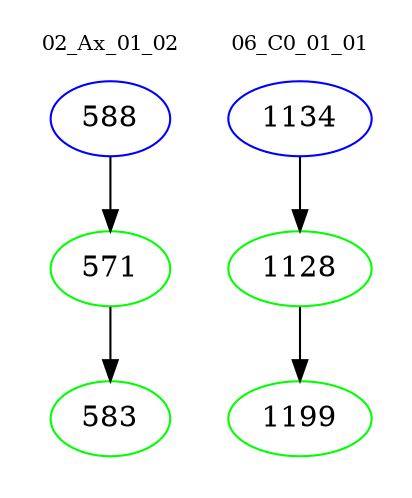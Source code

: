 digraph{
subgraph cluster_0 {
color = white
label = "02_Ax_01_02";
fontsize=10;
T0_588 [label="588", color="blue"]
T0_588 -> T0_571 [color="black"]
T0_571 [label="571", color="green"]
T0_571 -> T0_583 [color="black"]
T0_583 [label="583", color="green"]
}
subgraph cluster_1 {
color = white
label = "06_C0_01_01";
fontsize=10;
T1_1134 [label="1134", color="blue"]
T1_1134 -> T1_1128 [color="black"]
T1_1128 [label="1128", color="green"]
T1_1128 -> T1_1199 [color="black"]
T1_1199 [label="1199", color="green"]
}
}
